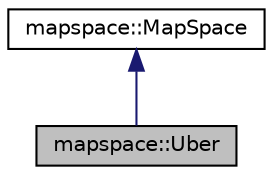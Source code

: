 digraph "mapspace::Uber"
{
 // LATEX_PDF_SIZE
  edge [fontname="Helvetica",fontsize="10",labelfontname="Helvetica",labelfontsize="10"];
  node [fontname="Helvetica",fontsize="10",shape=record];
  Node1 [label="mapspace::Uber",height=0.2,width=0.4,color="black", fillcolor="grey75", style="filled", fontcolor="black",tooltip=" "];
  Node2 -> Node1 [dir="back",color="midnightblue",fontsize="10",style="solid",fontname="Helvetica"];
  Node2 [label="mapspace::MapSpace",height=0.2,width=0.4,color="black", fillcolor="white", style="filled",URL="$classmapspace_1_1MapSpace.html",tooltip=" "];
}
